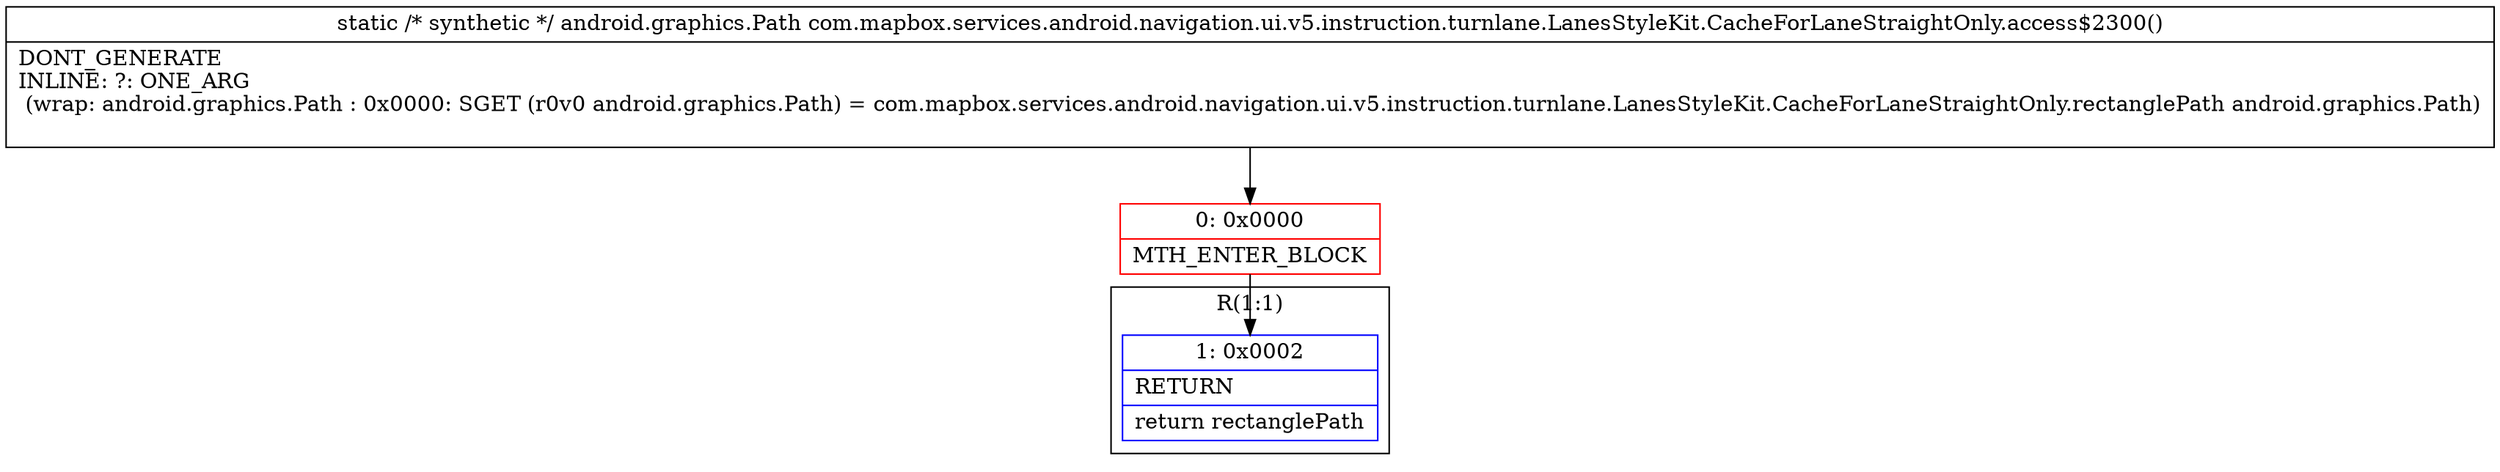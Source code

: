 digraph "CFG forcom.mapbox.services.android.navigation.ui.v5.instruction.turnlane.LanesStyleKit.CacheForLaneStraightOnly.access$2300()Landroid\/graphics\/Path;" {
subgraph cluster_Region_148456272 {
label = "R(1:1)";
node [shape=record,color=blue];
Node_1 [shape=record,label="{1\:\ 0x0002|RETURN\l|return rectanglePath\l}"];
}
Node_0 [shape=record,color=red,label="{0\:\ 0x0000|MTH_ENTER_BLOCK\l}"];
MethodNode[shape=record,label="{static \/* synthetic *\/ android.graphics.Path com.mapbox.services.android.navigation.ui.v5.instruction.turnlane.LanesStyleKit.CacheForLaneStraightOnly.access$2300()  | DONT_GENERATE\lINLINE: ?: ONE_ARG  \l  (wrap: android.graphics.Path : 0x0000: SGET  (r0v0 android.graphics.Path) =  com.mapbox.services.android.navigation.ui.v5.instruction.turnlane.LanesStyleKit.CacheForLaneStraightOnly.rectanglePath android.graphics.Path)\l\l}"];
MethodNode -> Node_0;
Node_0 -> Node_1;
}

